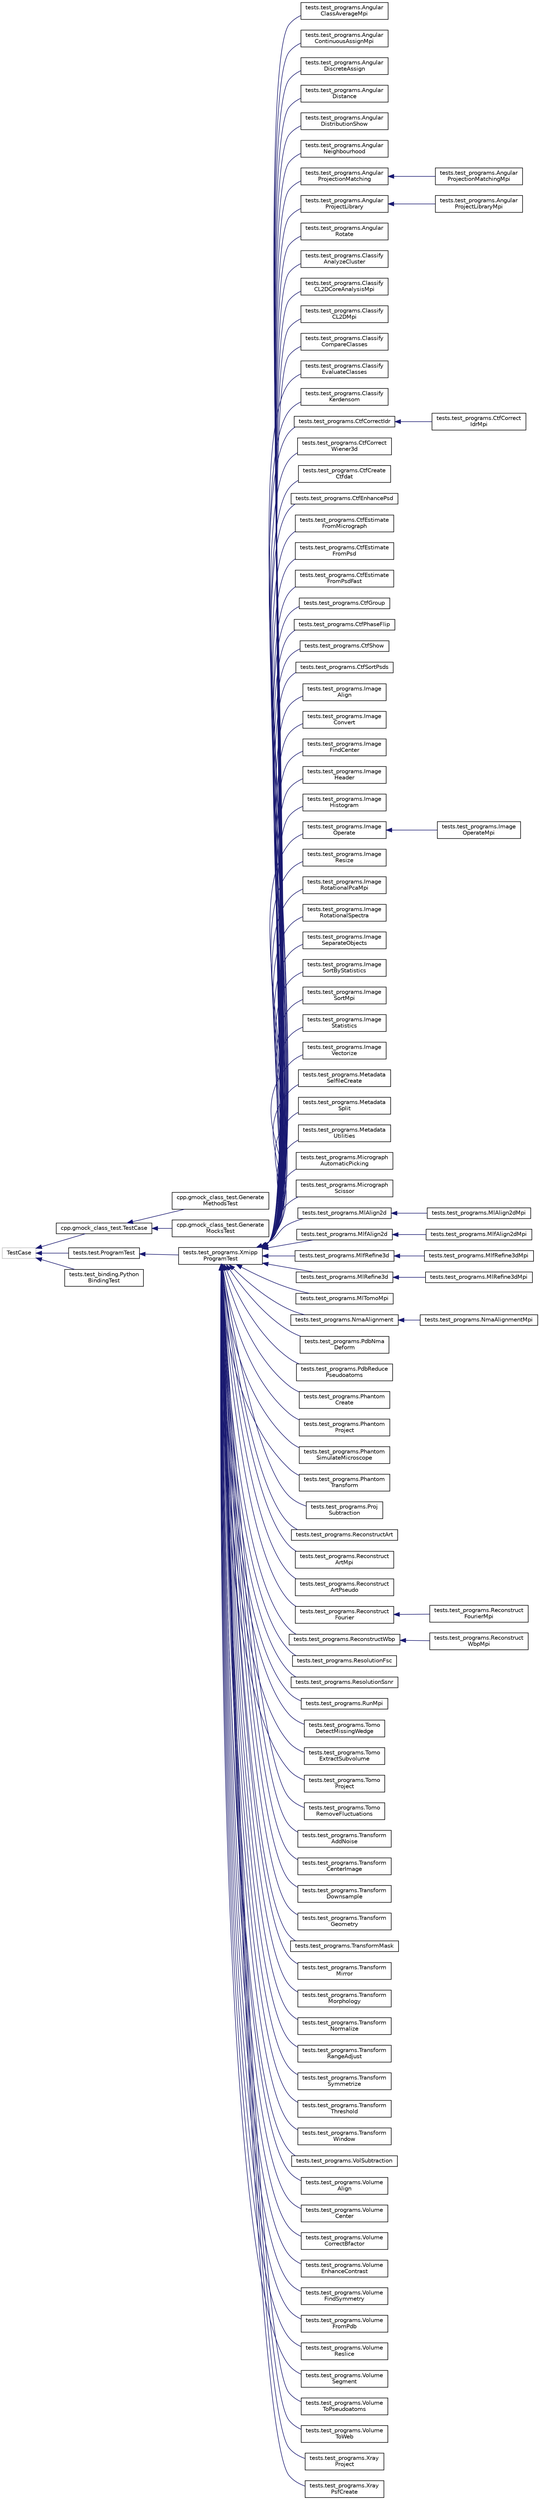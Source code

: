 digraph "Graphical Class Hierarchy"
{
  edge [fontname="Helvetica",fontsize="10",labelfontname="Helvetica",labelfontsize="10"];
  node [fontname="Helvetica",fontsize="10",shape=record];
  rankdir="LR";
  Node79 [label="TestCase",height=0.2,width=0.4,color="grey75", fillcolor="white", style="filled"];
  Node79 -> Node0 [dir="back",color="midnightblue",fontsize="10",style="solid",fontname="Helvetica"];
  Node0 [label="cpp.gmock_class_test.TestCase",height=0.2,width=0.4,color="black", fillcolor="white", style="filled",URL="$classcpp_1_1gmock__class__test_1_1TestCase.html"];
  Node0 -> Node1 [dir="back",color="midnightblue",fontsize="10",style="solid",fontname="Helvetica"];
  Node1 [label="cpp.gmock_class_test.Generate\lMethodsTest",height=0.2,width=0.4,color="black", fillcolor="white", style="filled",URL="$classcpp_1_1gmock__class__test_1_1GenerateMethodsTest.html"];
  Node0 -> Node2 [dir="back",color="midnightblue",fontsize="10",style="solid",fontname="Helvetica"];
  Node2 [label="cpp.gmock_class_test.Generate\lMocksTest",height=0.2,width=0.4,color="black", fillcolor="white", style="filled",URL="$classcpp_1_1gmock__class__test_1_1GenerateMocksTest.html"];
  Node79 -> Node83 [dir="back",color="midnightblue",fontsize="10",style="solid",fontname="Helvetica"];
  Node83 [label="tests.test.ProgramTest",height=0.2,width=0.4,color="black", fillcolor="white", style="filled",URL="$classtests_1_1test_1_1ProgramTest.html"];
  Node83 -> Node84 [dir="back",color="midnightblue",fontsize="10",style="solid",fontname="Helvetica"];
  Node84 [label="tests.test_programs.Xmipp\lProgramTest",height=0.2,width=0.4,color="black", fillcolor="white", style="filled",URL="$classtests_1_1test__programs_1_1XmippProgramTest.html"];
  Node84 -> Node85 [dir="back",color="midnightblue",fontsize="10",style="solid",fontname="Helvetica"];
  Node85 [label="tests.test_programs.Angular\lClassAverageMpi",height=0.2,width=0.4,color="black", fillcolor="white", style="filled",URL="$classtests_1_1test__programs_1_1AngularClassAverageMpi.html"];
  Node84 -> Node86 [dir="back",color="midnightblue",fontsize="10",style="solid",fontname="Helvetica"];
  Node86 [label="tests.test_programs.Angular\lContinuousAssignMpi",height=0.2,width=0.4,color="black", fillcolor="white", style="filled",URL="$classtests_1_1test__programs_1_1AngularContinuousAssignMpi.html"];
  Node84 -> Node87 [dir="back",color="midnightblue",fontsize="10",style="solid",fontname="Helvetica"];
  Node87 [label="tests.test_programs.Angular\lDiscreteAssign",height=0.2,width=0.4,color="black", fillcolor="white", style="filled",URL="$classtests_1_1test__programs_1_1AngularDiscreteAssign.html"];
  Node84 -> Node88 [dir="back",color="midnightblue",fontsize="10",style="solid",fontname="Helvetica"];
  Node88 [label="tests.test_programs.Angular\lDistance",height=0.2,width=0.4,color="black", fillcolor="white", style="filled",URL="$classtests_1_1test__programs_1_1AngularDistance.html"];
  Node84 -> Node89 [dir="back",color="midnightblue",fontsize="10",style="solid",fontname="Helvetica"];
  Node89 [label="tests.test_programs.Angular\lDistributionShow",height=0.2,width=0.4,color="black", fillcolor="white", style="filled",URL="$classtests_1_1test__programs_1_1AngularDistributionShow.html"];
  Node84 -> Node90 [dir="back",color="midnightblue",fontsize="10",style="solid",fontname="Helvetica"];
  Node90 [label="tests.test_programs.Angular\lNeighbourhood",height=0.2,width=0.4,color="black", fillcolor="white", style="filled",URL="$classtests_1_1test__programs_1_1AngularNeighbourhood.html"];
  Node84 -> Node91 [dir="back",color="midnightblue",fontsize="10",style="solid",fontname="Helvetica"];
  Node91 [label="tests.test_programs.Angular\lProjectionMatching",height=0.2,width=0.4,color="black", fillcolor="white", style="filled",URL="$classtests_1_1test__programs_1_1AngularProjectionMatching.html"];
  Node91 -> Node92 [dir="back",color="midnightblue",fontsize="10",style="solid",fontname="Helvetica"];
  Node92 [label="tests.test_programs.Angular\lProjectionMatchingMpi",height=0.2,width=0.4,color="black", fillcolor="white", style="filled",URL="$classtests_1_1test__programs_1_1AngularProjectionMatchingMpi.html"];
  Node84 -> Node93 [dir="back",color="midnightblue",fontsize="10",style="solid",fontname="Helvetica"];
  Node93 [label="tests.test_programs.Angular\lProjectLibrary",height=0.2,width=0.4,color="black", fillcolor="white", style="filled",URL="$classtests_1_1test__programs_1_1AngularProjectLibrary.html"];
  Node93 -> Node94 [dir="back",color="midnightblue",fontsize="10",style="solid",fontname="Helvetica"];
  Node94 [label="tests.test_programs.Angular\lProjectLibraryMpi",height=0.2,width=0.4,color="black", fillcolor="white", style="filled",URL="$classtests_1_1test__programs_1_1AngularProjectLibraryMpi.html"];
  Node84 -> Node95 [dir="back",color="midnightblue",fontsize="10",style="solid",fontname="Helvetica"];
  Node95 [label="tests.test_programs.Angular\lRotate",height=0.2,width=0.4,color="black", fillcolor="white", style="filled",URL="$classtests_1_1test__programs_1_1AngularRotate.html"];
  Node84 -> Node96 [dir="back",color="midnightblue",fontsize="10",style="solid",fontname="Helvetica"];
  Node96 [label="tests.test_programs.Classify\lAnalyzeCluster",height=0.2,width=0.4,color="black", fillcolor="white", style="filled",URL="$classtests_1_1test__programs_1_1ClassifyAnalyzeCluster.html"];
  Node84 -> Node97 [dir="back",color="midnightblue",fontsize="10",style="solid",fontname="Helvetica"];
  Node97 [label="tests.test_programs.Classify\lCL2DCoreAnalysisMpi",height=0.2,width=0.4,color="black", fillcolor="white", style="filled",URL="$classtests_1_1test__programs_1_1ClassifyCL2DCoreAnalysisMpi.html"];
  Node84 -> Node98 [dir="back",color="midnightblue",fontsize="10",style="solid",fontname="Helvetica"];
  Node98 [label="tests.test_programs.Classify\lCL2DMpi",height=0.2,width=0.4,color="black", fillcolor="white", style="filled",URL="$classtests_1_1test__programs_1_1ClassifyCL2DMpi.html"];
  Node84 -> Node99 [dir="back",color="midnightblue",fontsize="10",style="solid",fontname="Helvetica"];
  Node99 [label="tests.test_programs.Classify\lCompareClasses",height=0.2,width=0.4,color="black", fillcolor="white", style="filled",URL="$classtests_1_1test__programs_1_1ClassifyCompareClasses.html"];
  Node84 -> Node100 [dir="back",color="midnightblue",fontsize="10",style="solid",fontname="Helvetica"];
  Node100 [label="tests.test_programs.Classify\lEvaluateClasses",height=0.2,width=0.4,color="black", fillcolor="white", style="filled",URL="$classtests_1_1test__programs_1_1ClassifyEvaluateClasses.html"];
  Node84 -> Node101 [dir="back",color="midnightblue",fontsize="10",style="solid",fontname="Helvetica"];
  Node101 [label="tests.test_programs.Classify\lKerdensom",height=0.2,width=0.4,color="black", fillcolor="white", style="filled",URL="$classtests_1_1test__programs_1_1ClassifyKerdensom.html"];
  Node84 -> Node102 [dir="back",color="midnightblue",fontsize="10",style="solid",fontname="Helvetica"];
  Node102 [label="tests.test_programs.CtfCorrectIdr",height=0.2,width=0.4,color="black", fillcolor="white", style="filled",URL="$classtests_1_1test__programs_1_1CtfCorrectIdr.html"];
  Node102 -> Node103 [dir="back",color="midnightblue",fontsize="10",style="solid",fontname="Helvetica"];
  Node103 [label="tests.test_programs.CtfCorrect\lIdrMpi",height=0.2,width=0.4,color="black", fillcolor="white", style="filled",URL="$classtests_1_1test__programs_1_1CtfCorrectIdrMpi.html"];
  Node84 -> Node104 [dir="back",color="midnightblue",fontsize="10",style="solid",fontname="Helvetica"];
  Node104 [label="tests.test_programs.CtfCorrect\lWiener3d",height=0.2,width=0.4,color="black", fillcolor="white", style="filled",URL="$classtests_1_1test__programs_1_1CtfCorrectWiener3d.html"];
  Node84 -> Node105 [dir="back",color="midnightblue",fontsize="10",style="solid",fontname="Helvetica"];
  Node105 [label="tests.test_programs.CtfCreate\lCtfdat",height=0.2,width=0.4,color="black", fillcolor="white", style="filled",URL="$classtests_1_1test__programs_1_1CtfCreateCtfdat.html"];
  Node84 -> Node106 [dir="back",color="midnightblue",fontsize="10",style="solid",fontname="Helvetica"];
  Node106 [label="tests.test_programs.CtfEnhancePsd",height=0.2,width=0.4,color="black", fillcolor="white", style="filled",URL="$classtests_1_1test__programs_1_1CtfEnhancePsd.html"];
  Node84 -> Node107 [dir="back",color="midnightblue",fontsize="10",style="solid",fontname="Helvetica"];
  Node107 [label="tests.test_programs.CtfEstimate\lFromMicrograph",height=0.2,width=0.4,color="black", fillcolor="white", style="filled",URL="$classtests_1_1test__programs_1_1CtfEstimateFromMicrograph.html"];
  Node84 -> Node108 [dir="back",color="midnightblue",fontsize="10",style="solid",fontname="Helvetica"];
  Node108 [label="tests.test_programs.CtfEstimate\lFromPsd",height=0.2,width=0.4,color="black", fillcolor="white", style="filled",URL="$classtests_1_1test__programs_1_1CtfEstimateFromPsd.html"];
  Node84 -> Node109 [dir="back",color="midnightblue",fontsize="10",style="solid",fontname="Helvetica"];
  Node109 [label="tests.test_programs.CtfEstimate\lFromPsdFast",height=0.2,width=0.4,color="black", fillcolor="white", style="filled",URL="$classtests_1_1test__programs_1_1CtfEstimateFromPsdFast.html"];
  Node84 -> Node110 [dir="back",color="midnightblue",fontsize="10",style="solid",fontname="Helvetica"];
  Node110 [label="tests.test_programs.CtfGroup",height=0.2,width=0.4,color="black", fillcolor="white", style="filled",URL="$classtests_1_1test__programs_1_1CtfGroup.html"];
  Node84 -> Node111 [dir="back",color="midnightblue",fontsize="10",style="solid",fontname="Helvetica"];
  Node111 [label="tests.test_programs.CtfPhaseFlip",height=0.2,width=0.4,color="black", fillcolor="white", style="filled",URL="$classtests_1_1test__programs_1_1CtfPhaseFlip.html"];
  Node84 -> Node112 [dir="back",color="midnightblue",fontsize="10",style="solid",fontname="Helvetica"];
  Node112 [label="tests.test_programs.CtfShow",height=0.2,width=0.4,color="black", fillcolor="white", style="filled",URL="$classtests_1_1test__programs_1_1CtfShow.html"];
  Node84 -> Node113 [dir="back",color="midnightblue",fontsize="10",style="solid",fontname="Helvetica"];
  Node113 [label="tests.test_programs.CtfSortPsds",height=0.2,width=0.4,color="black", fillcolor="white", style="filled",URL="$classtests_1_1test__programs_1_1CtfSortPsds.html"];
  Node84 -> Node114 [dir="back",color="midnightblue",fontsize="10",style="solid",fontname="Helvetica"];
  Node114 [label="tests.test_programs.Image\lAlign",height=0.2,width=0.4,color="black", fillcolor="white", style="filled",URL="$classtests_1_1test__programs_1_1ImageAlign.html"];
  Node84 -> Node115 [dir="back",color="midnightblue",fontsize="10",style="solid",fontname="Helvetica"];
  Node115 [label="tests.test_programs.Image\lConvert",height=0.2,width=0.4,color="black", fillcolor="white", style="filled",URL="$classtests_1_1test__programs_1_1ImageConvert.html"];
  Node84 -> Node116 [dir="back",color="midnightblue",fontsize="10",style="solid",fontname="Helvetica"];
  Node116 [label="tests.test_programs.Image\lFindCenter",height=0.2,width=0.4,color="black", fillcolor="white", style="filled",URL="$classtests_1_1test__programs_1_1ImageFindCenter.html"];
  Node84 -> Node117 [dir="back",color="midnightblue",fontsize="10",style="solid",fontname="Helvetica"];
  Node117 [label="tests.test_programs.Image\lHeader",height=0.2,width=0.4,color="black", fillcolor="white", style="filled",URL="$classtests_1_1test__programs_1_1ImageHeader.html"];
  Node84 -> Node118 [dir="back",color="midnightblue",fontsize="10",style="solid",fontname="Helvetica"];
  Node118 [label="tests.test_programs.Image\lHistogram",height=0.2,width=0.4,color="black", fillcolor="white", style="filled",URL="$classtests_1_1test__programs_1_1ImageHistogram.html"];
  Node84 -> Node119 [dir="back",color="midnightblue",fontsize="10",style="solid",fontname="Helvetica"];
  Node119 [label="tests.test_programs.Image\lOperate",height=0.2,width=0.4,color="black", fillcolor="white", style="filled",URL="$classtests_1_1test__programs_1_1ImageOperate.html"];
  Node119 -> Node120 [dir="back",color="midnightblue",fontsize="10",style="solid",fontname="Helvetica"];
  Node120 [label="tests.test_programs.Image\lOperateMpi",height=0.2,width=0.4,color="black", fillcolor="white", style="filled",URL="$classtests_1_1test__programs_1_1ImageOperateMpi.html"];
  Node84 -> Node121 [dir="back",color="midnightblue",fontsize="10",style="solid",fontname="Helvetica"];
  Node121 [label="tests.test_programs.Image\lResize",height=0.2,width=0.4,color="black", fillcolor="white", style="filled",URL="$classtests_1_1test__programs_1_1ImageResize.html"];
  Node84 -> Node122 [dir="back",color="midnightblue",fontsize="10",style="solid",fontname="Helvetica"];
  Node122 [label="tests.test_programs.Image\lRotationalPcaMpi",height=0.2,width=0.4,color="black", fillcolor="white", style="filled",URL="$classtests_1_1test__programs_1_1ImageRotationalPcaMpi.html"];
  Node84 -> Node123 [dir="back",color="midnightblue",fontsize="10",style="solid",fontname="Helvetica"];
  Node123 [label="tests.test_programs.Image\lRotationalSpectra",height=0.2,width=0.4,color="black", fillcolor="white", style="filled",URL="$classtests_1_1test__programs_1_1ImageRotationalSpectra.html"];
  Node84 -> Node124 [dir="back",color="midnightblue",fontsize="10",style="solid",fontname="Helvetica"];
  Node124 [label="tests.test_programs.Image\lSeparateObjects",height=0.2,width=0.4,color="black", fillcolor="white", style="filled",URL="$classtests_1_1test__programs_1_1ImageSeparateObjects.html"];
  Node84 -> Node125 [dir="back",color="midnightblue",fontsize="10",style="solid",fontname="Helvetica"];
  Node125 [label="tests.test_programs.Image\lSortByStatistics",height=0.2,width=0.4,color="black", fillcolor="white", style="filled",URL="$classtests_1_1test__programs_1_1ImageSortByStatistics.html"];
  Node84 -> Node126 [dir="back",color="midnightblue",fontsize="10",style="solid",fontname="Helvetica"];
  Node126 [label="tests.test_programs.Image\lSortMpi",height=0.2,width=0.4,color="black", fillcolor="white", style="filled",URL="$classtests_1_1test__programs_1_1ImageSortMpi.html"];
  Node84 -> Node127 [dir="back",color="midnightblue",fontsize="10",style="solid",fontname="Helvetica"];
  Node127 [label="tests.test_programs.Image\lStatistics",height=0.2,width=0.4,color="black", fillcolor="white", style="filled",URL="$classtests_1_1test__programs_1_1ImageStatistics.html"];
  Node84 -> Node128 [dir="back",color="midnightblue",fontsize="10",style="solid",fontname="Helvetica"];
  Node128 [label="tests.test_programs.Image\lVectorize",height=0.2,width=0.4,color="black", fillcolor="white", style="filled",URL="$classtests_1_1test__programs_1_1ImageVectorize.html"];
  Node84 -> Node129 [dir="back",color="midnightblue",fontsize="10",style="solid",fontname="Helvetica"];
  Node129 [label="tests.test_programs.Metadata\lSelfileCreate",height=0.2,width=0.4,color="black", fillcolor="white", style="filled",URL="$classtests_1_1test__programs_1_1MetadataSelfileCreate.html"];
  Node84 -> Node130 [dir="back",color="midnightblue",fontsize="10",style="solid",fontname="Helvetica"];
  Node130 [label="tests.test_programs.Metadata\lSplit",height=0.2,width=0.4,color="black", fillcolor="white", style="filled",URL="$classtests_1_1test__programs_1_1MetadataSplit.html"];
  Node84 -> Node131 [dir="back",color="midnightblue",fontsize="10",style="solid",fontname="Helvetica"];
  Node131 [label="tests.test_programs.Metadata\lUtilities",height=0.2,width=0.4,color="black", fillcolor="white", style="filled",URL="$classtests_1_1test__programs_1_1MetadataUtilities.html"];
  Node84 -> Node132 [dir="back",color="midnightblue",fontsize="10",style="solid",fontname="Helvetica"];
  Node132 [label="tests.test_programs.Micrograph\lAutomaticPicking",height=0.2,width=0.4,color="black", fillcolor="white", style="filled",URL="$classtests_1_1test__programs_1_1MicrographAutomaticPicking.html"];
  Node84 -> Node133 [dir="back",color="midnightblue",fontsize="10",style="solid",fontname="Helvetica"];
  Node133 [label="tests.test_programs.Micrograph\lScissor",height=0.2,width=0.4,color="black", fillcolor="white", style="filled",URL="$classtests_1_1test__programs_1_1MicrographScissor.html"];
  Node84 -> Node134 [dir="back",color="midnightblue",fontsize="10",style="solid",fontname="Helvetica"];
  Node134 [label="tests.test_programs.MlAlign2d",height=0.2,width=0.4,color="black", fillcolor="white", style="filled",URL="$classtests_1_1test__programs_1_1MlAlign2d.html"];
  Node134 -> Node135 [dir="back",color="midnightblue",fontsize="10",style="solid",fontname="Helvetica"];
  Node135 [label="tests.test_programs.MlAlign2dMpi",height=0.2,width=0.4,color="black", fillcolor="white", style="filled",URL="$classtests_1_1test__programs_1_1MlAlign2dMpi.html"];
  Node84 -> Node136 [dir="back",color="midnightblue",fontsize="10",style="solid",fontname="Helvetica"];
  Node136 [label="tests.test_programs.MlfAlign2d",height=0.2,width=0.4,color="black", fillcolor="white", style="filled",URL="$classtests_1_1test__programs_1_1MlfAlign2d.html"];
  Node136 -> Node137 [dir="back",color="midnightblue",fontsize="10",style="solid",fontname="Helvetica"];
  Node137 [label="tests.test_programs.MlfAlign2dMpi",height=0.2,width=0.4,color="black", fillcolor="white", style="filled",URL="$classtests_1_1test__programs_1_1MlfAlign2dMpi.html"];
  Node84 -> Node138 [dir="back",color="midnightblue",fontsize="10",style="solid",fontname="Helvetica"];
  Node138 [label="tests.test_programs.MlfRefine3d",height=0.2,width=0.4,color="black", fillcolor="white", style="filled",URL="$classtests_1_1test__programs_1_1MlfRefine3d.html"];
  Node138 -> Node139 [dir="back",color="midnightblue",fontsize="10",style="solid",fontname="Helvetica"];
  Node139 [label="tests.test_programs.MlfRefine3dMpi",height=0.2,width=0.4,color="black", fillcolor="white", style="filled",URL="$classtests_1_1test__programs_1_1MlfRefine3dMpi.html"];
  Node84 -> Node140 [dir="back",color="midnightblue",fontsize="10",style="solid",fontname="Helvetica"];
  Node140 [label="tests.test_programs.MlRefine3d",height=0.2,width=0.4,color="black", fillcolor="white", style="filled",URL="$classtests_1_1test__programs_1_1MlRefine3d.html"];
  Node140 -> Node141 [dir="back",color="midnightblue",fontsize="10",style="solid",fontname="Helvetica"];
  Node141 [label="tests.test_programs.MlRefine3dMpi",height=0.2,width=0.4,color="black", fillcolor="white", style="filled",URL="$classtests_1_1test__programs_1_1MlRefine3dMpi.html"];
  Node84 -> Node142 [dir="back",color="midnightblue",fontsize="10",style="solid",fontname="Helvetica"];
  Node142 [label="tests.test_programs.MlTomoMpi",height=0.2,width=0.4,color="black", fillcolor="white", style="filled",URL="$classtests_1_1test__programs_1_1MlTomoMpi.html"];
  Node84 -> Node143 [dir="back",color="midnightblue",fontsize="10",style="solid",fontname="Helvetica"];
  Node143 [label="tests.test_programs.NmaAlignment",height=0.2,width=0.4,color="black", fillcolor="white", style="filled",URL="$classtests_1_1test__programs_1_1NmaAlignment.html"];
  Node143 -> Node144 [dir="back",color="midnightblue",fontsize="10",style="solid",fontname="Helvetica"];
  Node144 [label="tests.test_programs.NmaAlignmentMpi",height=0.2,width=0.4,color="black", fillcolor="white", style="filled",URL="$classtests_1_1test__programs_1_1NmaAlignmentMpi.html"];
  Node84 -> Node145 [dir="back",color="midnightblue",fontsize="10",style="solid",fontname="Helvetica"];
  Node145 [label="tests.test_programs.PdbNma\lDeform",height=0.2,width=0.4,color="black", fillcolor="white", style="filled",URL="$classtests_1_1test__programs_1_1PdbNmaDeform.html"];
  Node84 -> Node146 [dir="back",color="midnightblue",fontsize="10",style="solid",fontname="Helvetica"];
  Node146 [label="tests.test_programs.PdbReduce\lPseudoatoms",height=0.2,width=0.4,color="black", fillcolor="white", style="filled",URL="$classtests_1_1test__programs_1_1PdbReducePseudoatoms.html"];
  Node84 -> Node147 [dir="back",color="midnightblue",fontsize="10",style="solid",fontname="Helvetica"];
  Node147 [label="tests.test_programs.Phantom\lCreate",height=0.2,width=0.4,color="black", fillcolor="white", style="filled",URL="$classtests_1_1test__programs_1_1PhantomCreate.html"];
  Node84 -> Node148 [dir="back",color="midnightblue",fontsize="10",style="solid",fontname="Helvetica"];
  Node148 [label="tests.test_programs.Phantom\lProject",height=0.2,width=0.4,color="black", fillcolor="white", style="filled",URL="$classtests_1_1test__programs_1_1PhantomProject.html"];
  Node84 -> Node149 [dir="back",color="midnightblue",fontsize="10",style="solid",fontname="Helvetica"];
  Node149 [label="tests.test_programs.Phantom\lSimulateMicroscope",height=0.2,width=0.4,color="black", fillcolor="white", style="filled",URL="$classtests_1_1test__programs_1_1PhantomSimulateMicroscope.html"];
  Node84 -> Node150 [dir="back",color="midnightblue",fontsize="10",style="solid",fontname="Helvetica"];
  Node150 [label="tests.test_programs.Phantom\lTransform",height=0.2,width=0.4,color="black", fillcolor="white", style="filled",URL="$classtests_1_1test__programs_1_1PhantomTransform.html"];
  Node84 -> Node151 [dir="back",color="midnightblue",fontsize="10",style="solid",fontname="Helvetica"];
  Node151 [label="tests.test_programs.Proj\lSubtraction",height=0.2,width=0.4,color="black", fillcolor="white", style="filled",URL="$classtests_1_1test__programs_1_1ProjSubtraction.html"];
  Node84 -> Node152 [dir="back",color="midnightblue",fontsize="10",style="solid",fontname="Helvetica"];
  Node152 [label="tests.test_programs.ReconstructArt",height=0.2,width=0.4,color="black", fillcolor="white", style="filled",URL="$classtests_1_1test__programs_1_1ReconstructArt.html"];
  Node84 -> Node153 [dir="back",color="midnightblue",fontsize="10",style="solid",fontname="Helvetica"];
  Node153 [label="tests.test_programs.Reconstruct\lArtMpi",height=0.2,width=0.4,color="black", fillcolor="white", style="filled",URL="$classtests_1_1test__programs_1_1ReconstructArtMpi.html"];
  Node84 -> Node154 [dir="back",color="midnightblue",fontsize="10",style="solid",fontname="Helvetica"];
  Node154 [label="tests.test_programs.Reconstruct\lArtPseudo",height=0.2,width=0.4,color="black", fillcolor="white", style="filled",URL="$classtests_1_1test__programs_1_1ReconstructArtPseudo.html"];
  Node84 -> Node155 [dir="back",color="midnightblue",fontsize="10",style="solid",fontname="Helvetica"];
  Node155 [label="tests.test_programs.Reconstruct\lFourier",height=0.2,width=0.4,color="black", fillcolor="white", style="filled",URL="$classtests_1_1test__programs_1_1ReconstructFourier.html"];
  Node155 -> Node156 [dir="back",color="midnightblue",fontsize="10",style="solid",fontname="Helvetica"];
  Node156 [label="tests.test_programs.Reconstruct\lFourierMpi",height=0.2,width=0.4,color="black", fillcolor="white", style="filled",URL="$classtests_1_1test__programs_1_1ReconstructFourierMpi.html"];
  Node84 -> Node157 [dir="back",color="midnightblue",fontsize="10",style="solid",fontname="Helvetica"];
  Node157 [label="tests.test_programs.ReconstructWbp",height=0.2,width=0.4,color="black", fillcolor="white", style="filled",URL="$classtests_1_1test__programs_1_1ReconstructWbp.html"];
  Node157 -> Node158 [dir="back",color="midnightblue",fontsize="10",style="solid",fontname="Helvetica"];
  Node158 [label="tests.test_programs.Reconstruct\lWbpMpi",height=0.2,width=0.4,color="black", fillcolor="white", style="filled",URL="$classtests_1_1test__programs_1_1ReconstructWbpMpi.html"];
  Node84 -> Node159 [dir="back",color="midnightblue",fontsize="10",style="solid",fontname="Helvetica"];
  Node159 [label="tests.test_programs.ResolutionFsc",height=0.2,width=0.4,color="black", fillcolor="white", style="filled",URL="$classtests_1_1test__programs_1_1ResolutionFsc.html"];
  Node84 -> Node160 [dir="back",color="midnightblue",fontsize="10",style="solid",fontname="Helvetica"];
  Node160 [label="tests.test_programs.ResolutionSsnr",height=0.2,width=0.4,color="black", fillcolor="white", style="filled",URL="$classtests_1_1test__programs_1_1ResolutionSsnr.html"];
  Node84 -> Node161 [dir="back",color="midnightblue",fontsize="10",style="solid",fontname="Helvetica"];
  Node161 [label="tests.test_programs.RunMpi",height=0.2,width=0.4,color="black", fillcolor="white", style="filled",URL="$classtests_1_1test__programs_1_1RunMpi.html"];
  Node84 -> Node162 [dir="back",color="midnightblue",fontsize="10",style="solid",fontname="Helvetica"];
  Node162 [label="tests.test_programs.Tomo\lDetectMissingWedge",height=0.2,width=0.4,color="black", fillcolor="white", style="filled",URL="$classtests_1_1test__programs_1_1TomoDetectMissingWedge.html"];
  Node84 -> Node163 [dir="back",color="midnightblue",fontsize="10",style="solid",fontname="Helvetica"];
  Node163 [label="tests.test_programs.Tomo\lExtractSubvolume",height=0.2,width=0.4,color="black", fillcolor="white", style="filled",URL="$classtests_1_1test__programs_1_1TomoExtractSubvolume.html"];
  Node84 -> Node164 [dir="back",color="midnightblue",fontsize="10",style="solid",fontname="Helvetica"];
  Node164 [label="tests.test_programs.Tomo\lProject",height=0.2,width=0.4,color="black", fillcolor="white", style="filled",URL="$classtests_1_1test__programs_1_1TomoProject.html"];
  Node84 -> Node165 [dir="back",color="midnightblue",fontsize="10",style="solid",fontname="Helvetica"];
  Node165 [label="tests.test_programs.Tomo\lRemoveFluctuations",height=0.2,width=0.4,color="black", fillcolor="white", style="filled",URL="$classtests_1_1test__programs_1_1TomoRemoveFluctuations.html"];
  Node84 -> Node166 [dir="back",color="midnightblue",fontsize="10",style="solid",fontname="Helvetica"];
  Node166 [label="tests.test_programs.Transform\lAddNoise",height=0.2,width=0.4,color="black", fillcolor="white", style="filled",URL="$classtests_1_1test__programs_1_1TransformAddNoise.html"];
  Node84 -> Node167 [dir="back",color="midnightblue",fontsize="10",style="solid",fontname="Helvetica"];
  Node167 [label="tests.test_programs.Transform\lCenterImage",height=0.2,width=0.4,color="black", fillcolor="white", style="filled",URL="$classtests_1_1test__programs_1_1TransformCenterImage.html"];
  Node84 -> Node168 [dir="back",color="midnightblue",fontsize="10",style="solid",fontname="Helvetica"];
  Node168 [label="tests.test_programs.Transform\lDownsample",height=0.2,width=0.4,color="black", fillcolor="white", style="filled",URL="$classtests_1_1test__programs_1_1TransformDownsample.html"];
  Node84 -> Node169 [dir="back",color="midnightblue",fontsize="10",style="solid",fontname="Helvetica"];
  Node169 [label="tests.test_programs.Transform\lGeometry",height=0.2,width=0.4,color="black", fillcolor="white", style="filled",URL="$classtests_1_1test__programs_1_1TransformGeometry.html"];
  Node84 -> Node170 [dir="back",color="midnightblue",fontsize="10",style="solid",fontname="Helvetica"];
  Node170 [label="tests.test_programs.TransformMask",height=0.2,width=0.4,color="black", fillcolor="white", style="filled",URL="$classtests_1_1test__programs_1_1TransformMask.html"];
  Node84 -> Node171 [dir="back",color="midnightblue",fontsize="10",style="solid",fontname="Helvetica"];
  Node171 [label="tests.test_programs.Transform\lMirror",height=0.2,width=0.4,color="black", fillcolor="white", style="filled",URL="$classtests_1_1test__programs_1_1TransformMirror.html"];
  Node84 -> Node172 [dir="back",color="midnightblue",fontsize="10",style="solid",fontname="Helvetica"];
  Node172 [label="tests.test_programs.Transform\lMorphology",height=0.2,width=0.4,color="black", fillcolor="white", style="filled",URL="$classtests_1_1test__programs_1_1TransformMorphology.html"];
  Node84 -> Node173 [dir="back",color="midnightblue",fontsize="10",style="solid",fontname="Helvetica"];
  Node173 [label="tests.test_programs.Transform\lNormalize",height=0.2,width=0.4,color="black", fillcolor="white", style="filled",URL="$classtests_1_1test__programs_1_1TransformNormalize.html"];
  Node84 -> Node174 [dir="back",color="midnightblue",fontsize="10",style="solid",fontname="Helvetica"];
  Node174 [label="tests.test_programs.Transform\lRangeAdjust",height=0.2,width=0.4,color="black", fillcolor="white", style="filled",URL="$classtests_1_1test__programs_1_1TransformRangeAdjust.html"];
  Node84 -> Node175 [dir="back",color="midnightblue",fontsize="10",style="solid",fontname="Helvetica"];
  Node175 [label="tests.test_programs.Transform\lSymmetrize",height=0.2,width=0.4,color="black", fillcolor="white", style="filled",URL="$classtests_1_1test__programs_1_1TransformSymmetrize.html"];
  Node84 -> Node176 [dir="back",color="midnightblue",fontsize="10",style="solid",fontname="Helvetica"];
  Node176 [label="tests.test_programs.Transform\lThreshold",height=0.2,width=0.4,color="black", fillcolor="white", style="filled",URL="$classtests_1_1test__programs_1_1TransformThreshold.html"];
  Node84 -> Node177 [dir="back",color="midnightblue",fontsize="10",style="solid",fontname="Helvetica"];
  Node177 [label="tests.test_programs.Transform\lWindow",height=0.2,width=0.4,color="black", fillcolor="white", style="filled",URL="$classtests_1_1test__programs_1_1TransformWindow.html"];
  Node84 -> Node178 [dir="back",color="midnightblue",fontsize="10",style="solid",fontname="Helvetica"];
  Node178 [label="tests.test_programs.VolSubtraction",height=0.2,width=0.4,color="black", fillcolor="white", style="filled",URL="$classtests_1_1test__programs_1_1VolSubtraction.html"];
  Node84 -> Node179 [dir="back",color="midnightblue",fontsize="10",style="solid",fontname="Helvetica"];
  Node179 [label="tests.test_programs.Volume\lAlign",height=0.2,width=0.4,color="black", fillcolor="white", style="filled",URL="$classtests_1_1test__programs_1_1VolumeAlign.html"];
  Node84 -> Node180 [dir="back",color="midnightblue",fontsize="10",style="solid",fontname="Helvetica"];
  Node180 [label="tests.test_programs.Volume\lCenter",height=0.2,width=0.4,color="black", fillcolor="white", style="filled",URL="$classtests_1_1test__programs_1_1VolumeCenter.html"];
  Node84 -> Node181 [dir="back",color="midnightblue",fontsize="10",style="solid",fontname="Helvetica"];
  Node181 [label="tests.test_programs.Volume\lCorrectBfactor",height=0.2,width=0.4,color="black", fillcolor="white", style="filled",URL="$classtests_1_1test__programs_1_1VolumeCorrectBfactor.html"];
  Node84 -> Node182 [dir="back",color="midnightblue",fontsize="10",style="solid",fontname="Helvetica"];
  Node182 [label="tests.test_programs.Volume\lEnhanceContrast",height=0.2,width=0.4,color="black", fillcolor="white", style="filled",URL="$classtests_1_1test__programs_1_1VolumeEnhanceContrast.html"];
  Node84 -> Node183 [dir="back",color="midnightblue",fontsize="10",style="solid",fontname="Helvetica"];
  Node183 [label="tests.test_programs.Volume\lFindSymmetry",height=0.2,width=0.4,color="black", fillcolor="white", style="filled",URL="$classtests_1_1test__programs_1_1VolumeFindSymmetry.html"];
  Node84 -> Node184 [dir="back",color="midnightblue",fontsize="10",style="solid",fontname="Helvetica"];
  Node184 [label="tests.test_programs.Volume\lFromPdb",height=0.2,width=0.4,color="black", fillcolor="white", style="filled",URL="$classtests_1_1test__programs_1_1VolumeFromPdb.html"];
  Node84 -> Node185 [dir="back",color="midnightblue",fontsize="10",style="solid",fontname="Helvetica"];
  Node185 [label="tests.test_programs.Volume\lReslice",height=0.2,width=0.4,color="black", fillcolor="white", style="filled",URL="$classtests_1_1test__programs_1_1VolumeReslice.html"];
  Node84 -> Node186 [dir="back",color="midnightblue",fontsize="10",style="solid",fontname="Helvetica"];
  Node186 [label="tests.test_programs.Volume\lSegment",height=0.2,width=0.4,color="black", fillcolor="white", style="filled",URL="$classtests_1_1test__programs_1_1VolumeSegment.html"];
  Node84 -> Node187 [dir="back",color="midnightblue",fontsize="10",style="solid",fontname="Helvetica"];
  Node187 [label="tests.test_programs.Volume\lToPseudoatoms",height=0.2,width=0.4,color="black", fillcolor="white", style="filled",URL="$classtests_1_1test__programs_1_1VolumeToPseudoatoms.html"];
  Node84 -> Node188 [dir="back",color="midnightblue",fontsize="10",style="solid",fontname="Helvetica"];
  Node188 [label="tests.test_programs.Volume\lToWeb",height=0.2,width=0.4,color="black", fillcolor="white", style="filled",URL="$classtests_1_1test__programs_1_1VolumeToWeb.html"];
  Node84 -> Node189 [dir="back",color="midnightblue",fontsize="10",style="solid",fontname="Helvetica"];
  Node189 [label="tests.test_programs.Xray\lProject",height=0.2,width=0.4,color="black", fillcolor="white", style="filled",URL="$classtests_1_1test__programs_1_1XrayProject.html"];
  Node84 -> Node190 [dir="back",color="midnightblue",fontsize="10",style="solid",fontname="Helvetica"];
  Node190 [label="tests.test_programs.Xray\lPsfCreate",height=0.2,width=0.4,color="black", fillcolor="white", style="filled",URL="$classtests_1_1test__programs_1_1XrayPsfCreate.html"];
  Node79 -> Node191 [dir="back",color="midnightblue",fontsize="10",style="solid",fontname="Helvetica"];
  Node191 [label="tests.test_binding.Python\lBindingTest",height=0.2,width=0.4,color="black", fillcolor="white", style="filled",URL="$classtests_1_1test__binding_1_1PythonBindingTest.html"];
}
